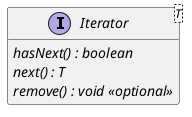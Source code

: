 @startuml
'https://plantuml.com/class-diagram
skinparam classAttributeIconSize 0  'use +-# for visibility tag
hide empty members

interface Iterator<T> {
    {abstract} hasNext() : boolean
    {abstract} next() : T
    {abstract} remove() : void <<optional>>
}

@enduml